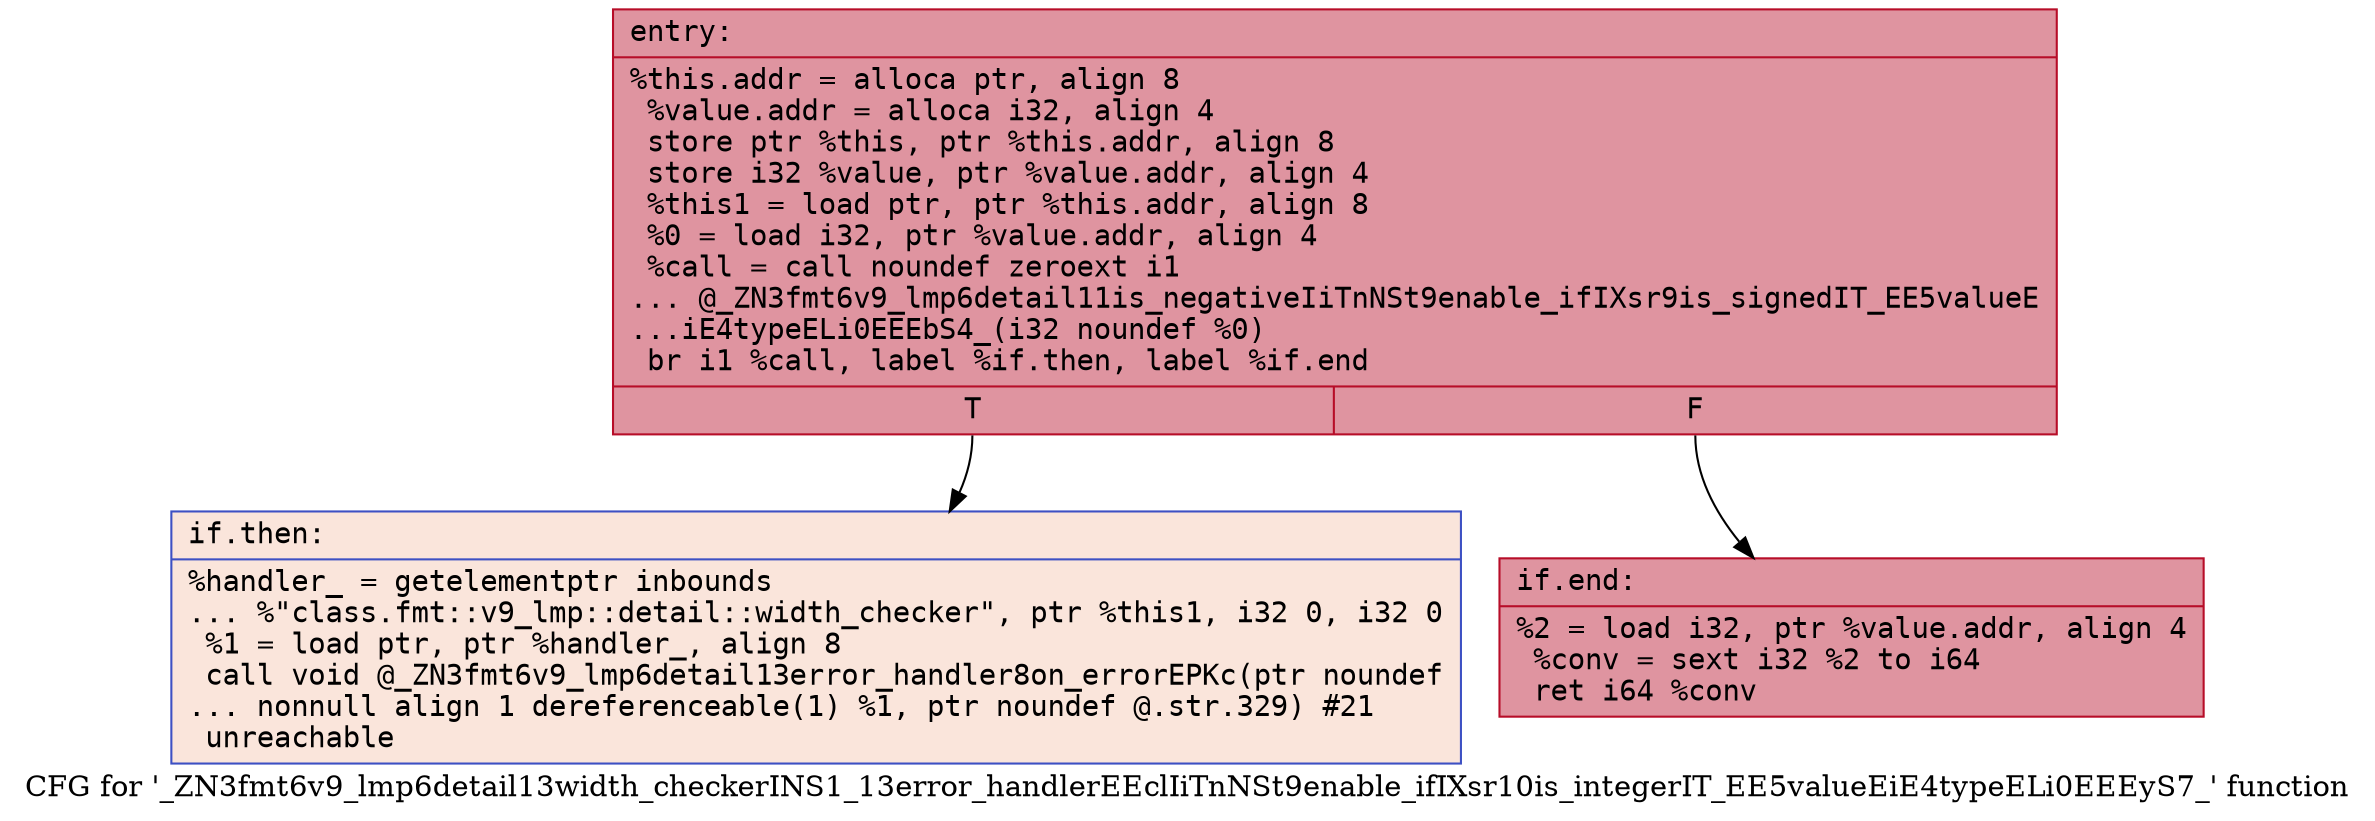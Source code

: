 digraph "CFG for '_ZN3fmt6v9_lmp6detail13width_checkerINS1_13error_handlerEEclIiTnNSt9enable_ifIXsr10is_integerIT_EE5valueEiE4typeELi0EEEyS7_' function" {
	label="CFG for '_ZN3fmt6v9_lmp6detail13width_checkerINS1_13error_handlerEEclIiTnNSt9enable_ifIXsr10is_integerIT_EE5valueEiE4typeELi0EEEyS7_' function";

	Node0x556bfeb19300 [shape=record,color="#b70d28ff", style=filled, fillcolor="#b70d2870" fontname="Courier",label="{entry:\l|  %this.addr = alloca ptr, align 8\l  %value.addr = alloca i32, align 4\l  store ptr %this, ptr %this.addr, align 8\l  store i32 %value, ptr %value.addr, align 4\l  %this1 = load ptr, ptr %this.addr, align 8\l  %0 = load i32, ptr %value.addr, align 4\l  %call = call noundef zeroext i1\l... @_ZN3fmt6v9_lmp6detail11is_negativeIiTnNSt9enable_ifIXsr9is_signedIT_EE5valueE\l...iE4typeELi0EEEbS4_(i32 noundef %0)\l  br i1 %call, label %if.then, label %if.end\l|{<s0>T|<s1>F}}"];
	Node0x556bfeb19300:s0 -> Node0x556bfeb198b0[tooltip="entry -> if.then\nProbability 0.00%" ];
	Node0x556bfeb19300:s1 -> Node0x556bfeb19920[tooltip="entry -> if.end\nProbability 100.00%" ];
	Node0x556bfeb198b0 [shape=record,color="#3d50c3ff", style=filled, fillcolor="#f4c5ad70" fontname="Courier",label="{if.then:\l|  %handler_ = getelementptr inbounds\l... %\"class.fmt::v9_lmp::detail::width_checker\", ptr %this1, i32 0, i32 0\l  %1 = load ptr, ptr %handler_, align 8\l  call void @_ZN3fmt6v9_lmp6detail13error_handler8on_errorEPKc(ptr noundef\l... nonnull align 1 dereferenceable(1) %1, ptr noundef @.str.329) #21\l  unreachable\l}"];
	Node0x556bfeb19920 [shape=record,color="#b70d28ff", style=filled, fillcolor="#b70d2870" fontname="Courier",label="{if.end:\l|  %2 = load i32, ptr %value.addr, align 4\l  %conv = sext i32 %2 to i64\l  ret i64 %conv\l}"];
}

